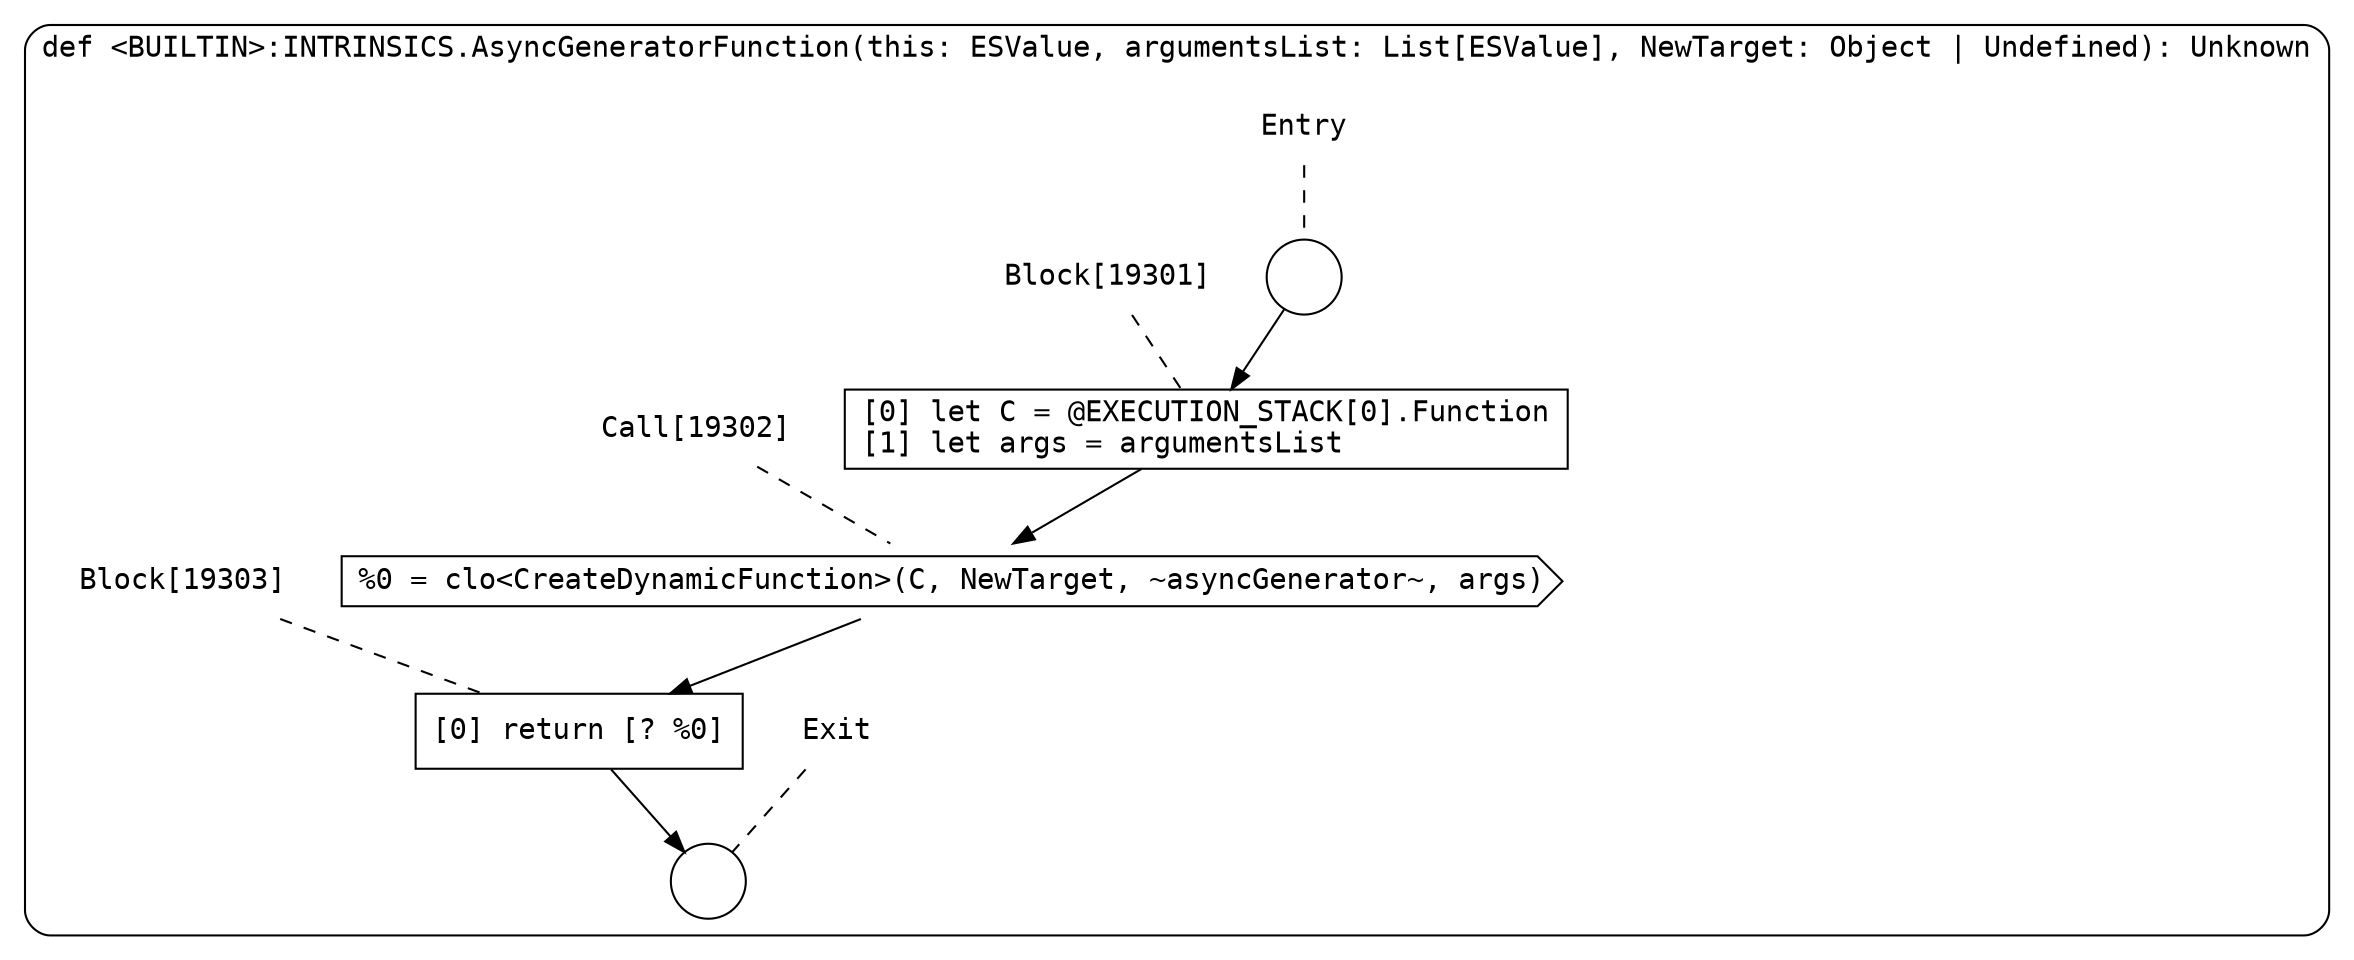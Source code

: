 digraph {
  graph [fontname = "Consolas"]
  node [fontname = "Consolas"]
  edge [fontname = "Consolas"]
  subgraph cluster2607 {
    label = "def <BUILTIN>:INTRINSICS.AsyncGeneratorFunction(this: ESValue, argumentsList: List[ESValue], NewTarget: Object | Undefined): Unknown"
    style = rounded
    cluster2607_entry_name [shape=none, label=<<font color="black">Entry</font>>]
    cluster2607_entry_name -> cluster2607_entry [arrowhead=none, color="black", style=dashed]
    cluster2607_entry [shape=circle label=" " color="black" fillcolor="white" style=filled]
    cluster2607_entry -> node19301 [color="black"]
    cluster2607_exit_name [shape=none, label=<<font color="black">Exit</font>>]
    cluster2607_exit_name -> cluster2607_exit [arrowhead=none, color="black", style=dashed]
    cluster2607_exit [shape=circle label=" " color="black" fillcolor="white" style=filled]
    node19301_name [shape=none, label=<<font color="black">Block[19301]</font>>]
    node19301_name -> node19301 [arrowhead=none, color="black", style=dashed]
    node19301 [shape=box, label=<<font color="black">[0] let C = @EXECUTION_STACK[0].Function<BR ALIGN="LEFT"/>[1] let args = argumentsList<BR ALIGN="LEFT"/></font>> color="black" fillcolor="white", style=filled]
    node19301 -> node19302 [color="black"]
    node19302_name [shape=none, label=<<font color="black">Call[19302]</font>>]
    node19302_name -> node19302 [arrowhead=none, color="black", style=dashed]
    node19302 [shape=cds, label=<<font color="black">%0 = clo&lt;CreateDynamicFunction&gt;(C, NewTarget, ~asyncGenerator~, args)</font>> color="black" fillcolor="white", style=filled]
    node19302 -> node19303 [color="black"]
    node19303_name [shape=none, label=<<font color="black">Block[19303]</font>>]
    node19303_name -> node19303 [arrowhead=none, color="black", style=dashed]
    node19303 [shape=box, label=<<font color="black">[0] return [? %0]<BR ALIGN="LEFT"/></font>> color="black" fillcolor="white", style=filled]
    node19303 -> cluster2607_exit [color="black"]
  }
}
